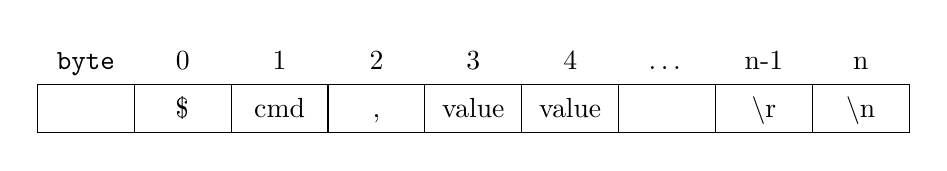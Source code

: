 \begin{tikzpicture}[cell/.style={rectangle,draw=black},
	space/.style={minimum height=1.5em,matrix of nodes,row sep=-\pgflinewidth,column sep=-\pgflinewidth,column 1/.style={font=\ttfamily}},text depth=0.5ex,text height=2ex,nodes in empty cells]
	

	
	\matrix (first)[space, row 2/.style={minimum width=3em,nodes={cell,minimum width=3.5em}},row 3/.style={nodes={cell,minimum width=2em}}]
	{
		byte &0   & 1  & 2 & 3 & 4& \ldots & n-1&n  \\   
		&\$  & cmd  & , & value & value &  & \textbackslash r &  \textbackslash n \\};
	
	
	
	
\end{tikzpicture}